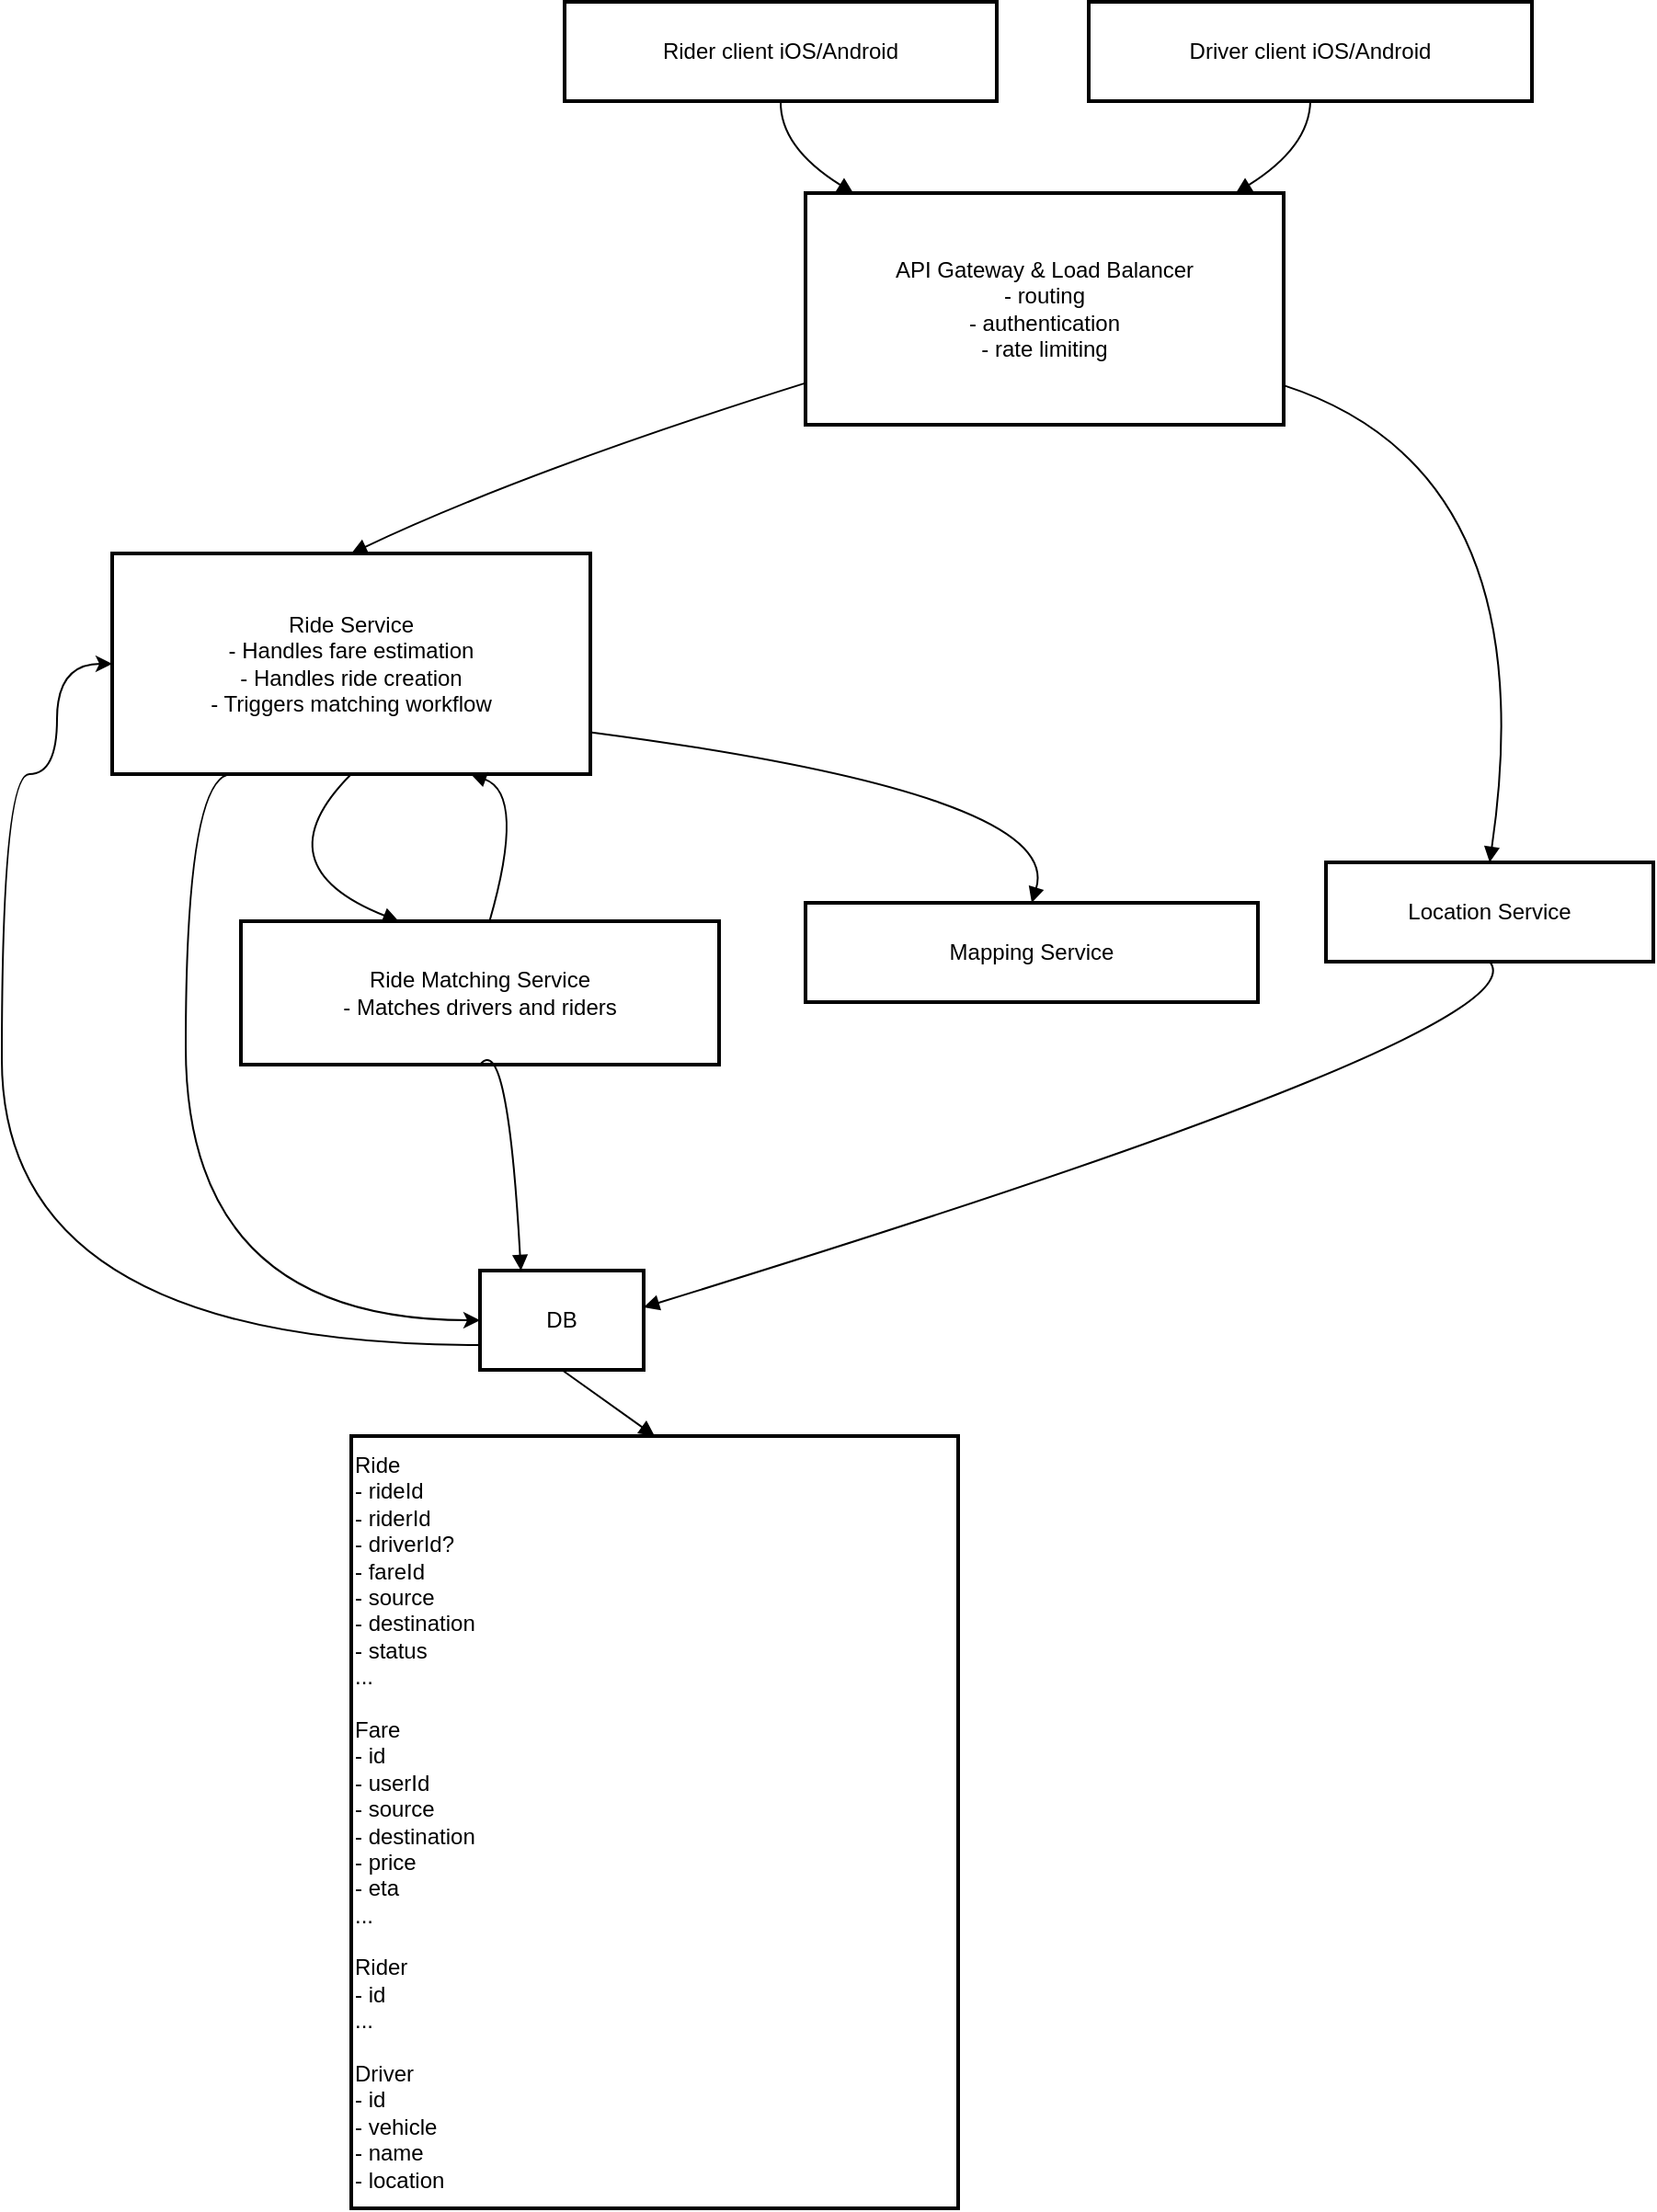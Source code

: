 <mxfile version="26.0.7">
  <diagram name="Page-1" id="j0F7ey_4hD0-yXNsImdi">
    <mxGraphModel dx="1968" dy="2350" grid="1" gridSize="10" guides="1" tooltips="1" connect="1" arrows="1" fold="1" page="1" pageScale="1" pageWidth="850" pageHeight="1100" math="0" shadow="0">
      <root>
        <mxCell id="0" />
        <mxCell id="1" parent="0" />
        <mxCell id="tQAShTyRHXNhXfkhLp2w-1" value="Rider client iOS/Android" style="whiteSpace=wrap;strokeWidth=2;" vertex="1" parent="1">
          <mxGeometry x="486" y="-10" width="235" height="54" as="geometry" />
        </mxCell>
        <mxCell id="tQAShTyRHXNhXfkhLp2w-2" value="Driver client iOS/Android" style="whiteSpace=wrap;strokeWidth=2;" vertex="1" parent="1">
          <mxGeometry x="771" y="-10" width="241" height="54" as="geometry" />
        </mxCell>
        <mxCell id="tQAShTyRHXNhXfkhLp2w-3" value="API Gateway &amp; Load Balancer&#xa;- routing&#xa;- authentication&#xa;- rate limiting" style="whiteSpace=wrap;strokeWidth=2;" vertex="1" parent="1">
          <mxGeometry x="617" y="94" width="260" height="126" as="geometry" />
        </mxCell>
        <mxCell id="tQAShTyRHXNhXfkhLp2w-23" style="edgeStyle=orthogonalEdgeStyle;rounded=0;orthogonalLoop=1;jettySize=auto;html=1;exitX=0.25;exitY=1;exitDx=0;exitDy=0;entryX=0;entryY=0.5;entryDx=0;entryDy=0;curved=1;" edge="1" parent="1" source="tQAShTyRHXNhXfkhLp2w-4" target="tQAShTyRHXNhXfkhLp2w-8">
          <mxGeometry relative="1" as="geometry">
            <Array as="points">
              <mxPoint x="280" y="410" />
              <mxPoint x="280" y="707" />
            </Array>
          </mxGeometry>
        </mxCell>
        <mxCell id="tQAShTyRHXNhXfkhLp2w-4" value="Ride Service&#xa;- Handles fare estimation&#xa;- Handles ride creation&#xa;- Triggers matching workflow" style="whiteSpace=wrap;strokeWidth=2;" vertex="1" parent="1">
          <mxGeometry x="240" y="290" width="260" height="120" as="geometry" />
        </mxCell>
        <mxCell id="tQAShTyRHXNhXfkhLp2w-5" value="Ride Matching Service&#xa;- Matches drivers and riders" style="whiteSpace=wrap;strokeWidth=2;" vertex="1" parent="1">
          <mxGeometry x="310" y="490" width="260" height="78" as="geometry" />
        </mxCell>
        <mxCell id="tQAShTyRHXNhXfkhLp2w-6" value="Location Service" style="whiteSpace=wrap;strokeWidth=2;" vertex="1" parent="1">
          <mxGeometry x="900" y="458" width="178" height="54" as="geometry" />
        </mxCell>
        <mxCell id="tQAShTyRHXNhXfkhLp2w-7" value="Mapping Service" style="whiteSpace=wrap;strokeWidth=2;" vertex="1" parent="1">
          <mxGeometry x="617" y="480" width="246" height="54" as="geometry" />
        </mxCell>
        <mxCell id="tQAShTyRHXNhXfkhLp2w-22" style="edgeStyle=orthogonalEdgeStyle;rounded=0;orthogonalLoop=1;jettySize=auto;html=1;exitX=0;exitY=0.75;exitDx=0;exitDy=0;entryX=0;entryY=0.5;entryDx=0;entryDy=0;curved=1;" edge="1" parent="1" source="tQAShTyRHXNhXfkhLp2w-8" target="tQAShTyRHXNhXfkhLp2w-4">
          <mxGeometry relative="1" as="geometry">
            <Array as="points">
              <mxPoint x="180" y="721" />
              <mxPoint x="180" y="410" />
              <mxPoint x="210" y="410" />
              <mxPoint x="210" y="350" />
            </Array>
          </mxGeometry>
        </mxCell>
        <mxCell id="tQAShTyRHXNhXfkhLp2w-8" value="DB" style="whiteSpace=wrap;strokeWidth=2;" vertex="1" parent="1">
          <mxGeometry x="440" y="680" width="89" height="54" as="geometry" />
        </mxCell>
        <mxCell id="tQAShTyRHXNhXfkhLp2w-9" value="Ride&#xa;- rideId&#xa;- riderId&#xa;- driverId?&#xa;- fareId&#xa;- source&#xa;- destination&#xa;- status&#xa;...&#xa;&#xa;Fare&#xa;- id&#xa;- userId&#xa;- source&#xa;- destination&#xa;- price&#xa;- eta&#xa;...&#xa;&#xa;Rider&#xa;- id&#xa;...&#xa;&#xa;Driver&#xa;- id&#xa;- vehicle&#xa;- name&#xa;- location" style="whiteSpace=wrap;strokeWidth=2;align=left;" vertex="1" parent="1">
          <mxGeometry x="370" y="770" width="330" height="420" as="geometry" />
        </mxCell>
        <mxCell id="tQAShTyRHXNhXfkhLp2w-10" value="" style="curved=1;startArrow=none;endArrow=block;exitX=0.5;exitY=1;entryX=0.1;entryY=0;rounded=0;" edge="1" parent="1" source="tQAShTyRHXNhXfkhLp2w-1" target="tQAShTyRHXNhXfkhLp2w-3">
          <mxGeometry relative="1" as="geometry">
            <Array as="points">
              <mxPoint x="603" y="69" />
            </Array>
          </mxGeometry>
        </mxCell>
        <mxCell id="tQAShTyRHXNhXfkhLp2w-11" value="" style="curved=1;startArrow=none;endArrow=block;exitX=0.5;exitY=1;entryX=0.9;entryY=0;rounded=0;" edge="1" parent="1" source="tQAShTyRHXNhXfkhLp2w-2" target="tQAShTyRHXNhXfkhLp2w-3">
          <mxGeometry relative="1" as="geometry">
            <Array as="points">
              <mxPoint x="891" y="69" />
            </Array>
          </mxGeometry>
        </mxCell>
        <mxCell id="tQAShTyRHXNhXfkhLp2w-12" value="" style="curved=1;startArrow=none;endArrow=block;exitX=0;exitY=0.82;entryX=0.5;entryY=0;rounded=0;" edge="1" parent="1" source="tQAShTyRHXNhXfkhLp2w-3" target="tQAShTyRHXNhXfkhLp2w-4">
          <mxGeometry relative="1" as="geometry">
            <Array as="points">
              <mxPoint x="465" y="245" />
            </Array>
          </mxGeometry>
        </mxCell>
        <mxCell id="tQAShTyRHXNhXfkhLp2w-13" value="" style="curved=1;startArrow=none;endArrow=block;exitX=1;exitY=0.83;entryX=0.5;entryY=0;rounded=0;" edge="1" parent="1" source="tQAShTyRHXNhXfkhLp2w-3" target="tQAShTyRHXNhXfkhLp2w-6">
          <mxGeometry relative="1" as="geometry">
            <Array as="points">
              <mxPoint x="1020" y="245" />
            </Array>
          </mxGeometry>
        </mxCell>
        <mxCell id="tQAShTyRHXNhXfkhLp2w-14" value="" style="curved=1;startArrow=none;endArrow=block;exitX=1;exitY=0.81;entryX=0.5;entryY=0;rounded=0;" edge="1" parent="1" source="tQAShTyRHXNhXfkhLp2w-4" target="tQAShTyRHXNhXfkhLp2w-7">
          <mxGeometry relative="1" as="geometry">
            <Array as="points">
              <mxPoint x="758" y="421" />
            </Array>
          </mxGeometry>
        </mxCell>
        <mxCell id="tQAShTyRHXNhXfkhLp2w-15" value="" style="curved=1;startArrow=none;endArrow=block;exitX=0.5;exitY=1;entryX=0.33;entryY=0;rounded=0;exitDx=0;exitDy=0;" edge="1" parent="1" source="tQAShTyRHXNhXfkhLp2w-4" target="tQAShTyRHXNhXfkhLp2w-5">
          <mxGeometry relative="1" as="geometry">
            <Array as="points">
              <mxPoint x="320" y="460" />
            </Array>
          </mxGeometry>
        </mxCell>
        <mxCell id="tQAShTyRHXNhXfkhLp2w-17" value="" style="curved=1;startArrow=none;endArrow=block;exitX=0.5;exitY=1;entryX=0.25;entryY=0;rounded=0;entryDx=0;entryDy=0;" edge="1" parent="1" source="tQAShTyRHXNhXfkhLp2w-5" target="tQAShTyRHXNhXfkhLp2w-8">
          <mxGeometry relative="1" as="geometry">
            <Array as="points">
              <mxPoint x="455" y="549" />
            </Array>
          </mxGeometry>
        </mxCell>
        <mxCell id="tQAShTyRHXNhXfkhLp2w-18" value="" style="curved=1;startArrow=none;endArrow=block;exitX=0.52;exitY=0;entryX=0.75;entryY=1;rounded=0;entryDx=0;entryDy=0;" edge="1" parent="1" source="tQAShTyRHXNhXfkhLp2w-5" target="tQAShTyRHXNhXfkhLp2w-4">
          <mxGeometry relative="1" as="geometry">
            <Array as="points">
              <mxPoint x="465" y="421" />
            </Array>
          </mxGeometry>
        </mxCell>
        <mxCell id="tQAShTyRHXNhXfkhLp2w-19" value="" style="curved=1;startArrow=none;endArrow=block;exitX=0.5;exitY=1;entryX=1;entryY=0.37;rounded=0;" edge="1" parent="1" source="tQAShTyRHXNhXfkhLp2w-6" target="tQAShTyRHXNhXfkhLp2w-8">
          <mxGeometry relative="1" as="geometry">
            <Array as="points">
              <mxPoint x="1020" y="549" />
            </Array>
          </mxGeometry>
        </mxCell>
        <mxCell id="tQAShTyRHXNhXfkhLp2w-21" value="" style="curved=1;startArrow=none;endArrow=block;exitX=0.5;exitY=1;entryX=0.5;entryY=0;rounded=0;" edge="1" parent="1" source="tQAShTyRHXNhXfkhLp2w-8" target="tQAShTyRHXNhXfkhLp2w-9">
          <mxGeometry relative="1" as="geometry">
            <Array as="points" />
          </mxGeometry>
        </mxCell>
      </root>
    </mxGraphModel>
  </diagram>
</mxfile>
